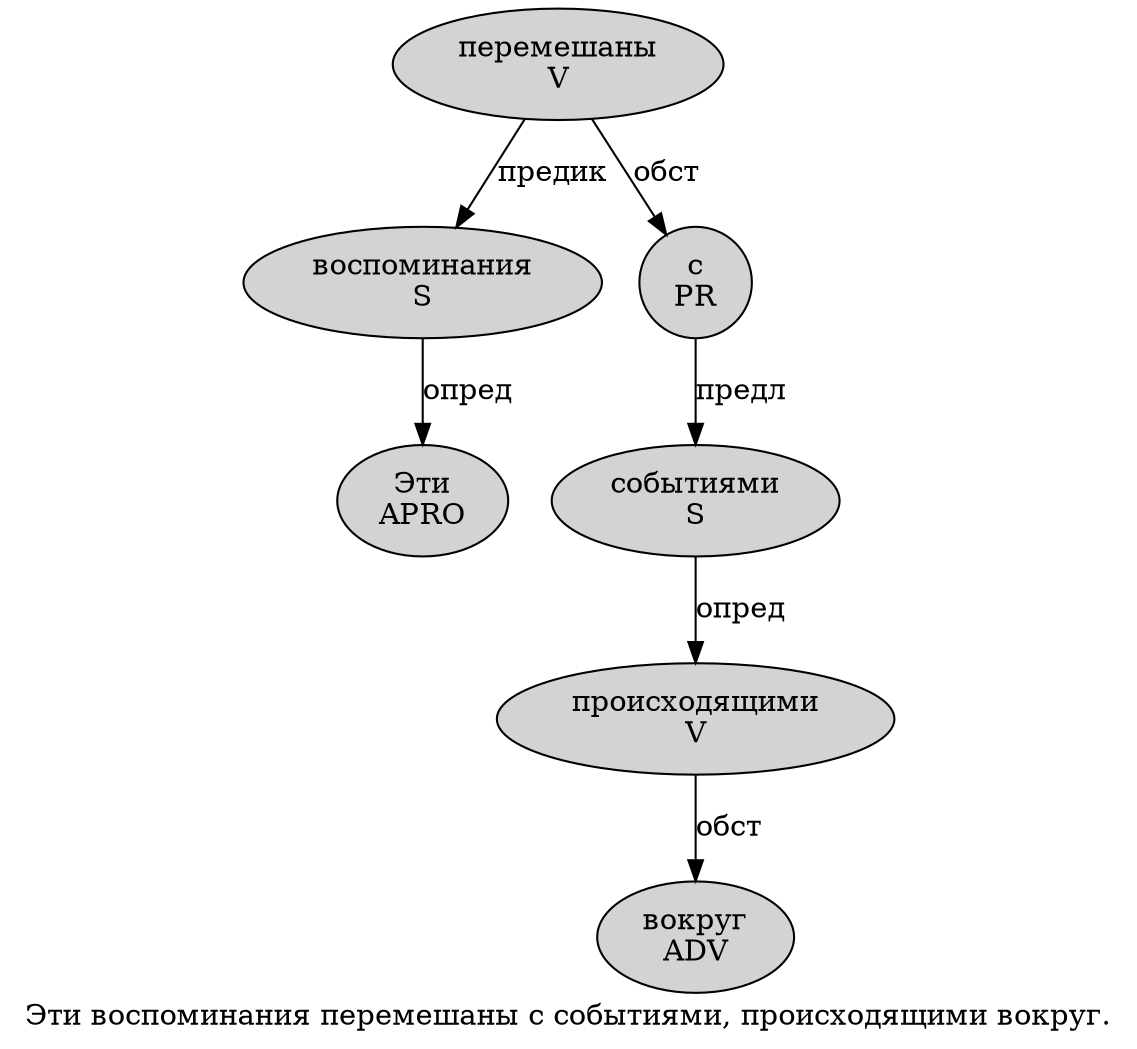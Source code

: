 digraph SENTENCE_2170 {
	graph [label="Эти воспоминания перемешаны с событиями, происходящими вокруг."]
	node [style=filled]
		0 [label="Эти
APRO" color="" fillcolor=lightgray penwidth=1 shape=ellipse]
		1 [label="воспоминания
S" color="" fillcolor=lightgray penwidth=1 shape=ellipse]
		2 [label="перемешаны
V" color="" fillcolor=lightgray penwidth=1 shape=ellipse]
		3 [label="с
PR" color="" fillcolor=lightgray penwidth=1 shape=ellipse]
		4 [label="событиями
S" color="" fillcolor=lightgray penwidth=1 shape=ellipse]
		6 [label="происходящими
V" color="" fillcolor=lightgray penwidth=1 shape=ellipse]
		7 [label="вокруг
ADV" color="" fillcolor=lightgray penwidth=1 shape=ellipse]
			1 -> 0 [label="опред"]
			2 -> 1 [label="предик"]
			2 -> 3 [label="обст"]
			4 -> 6 [label="опред"]
			3 -> 4 [label="предл"]
			6 -> 7 [label="обст"]
}